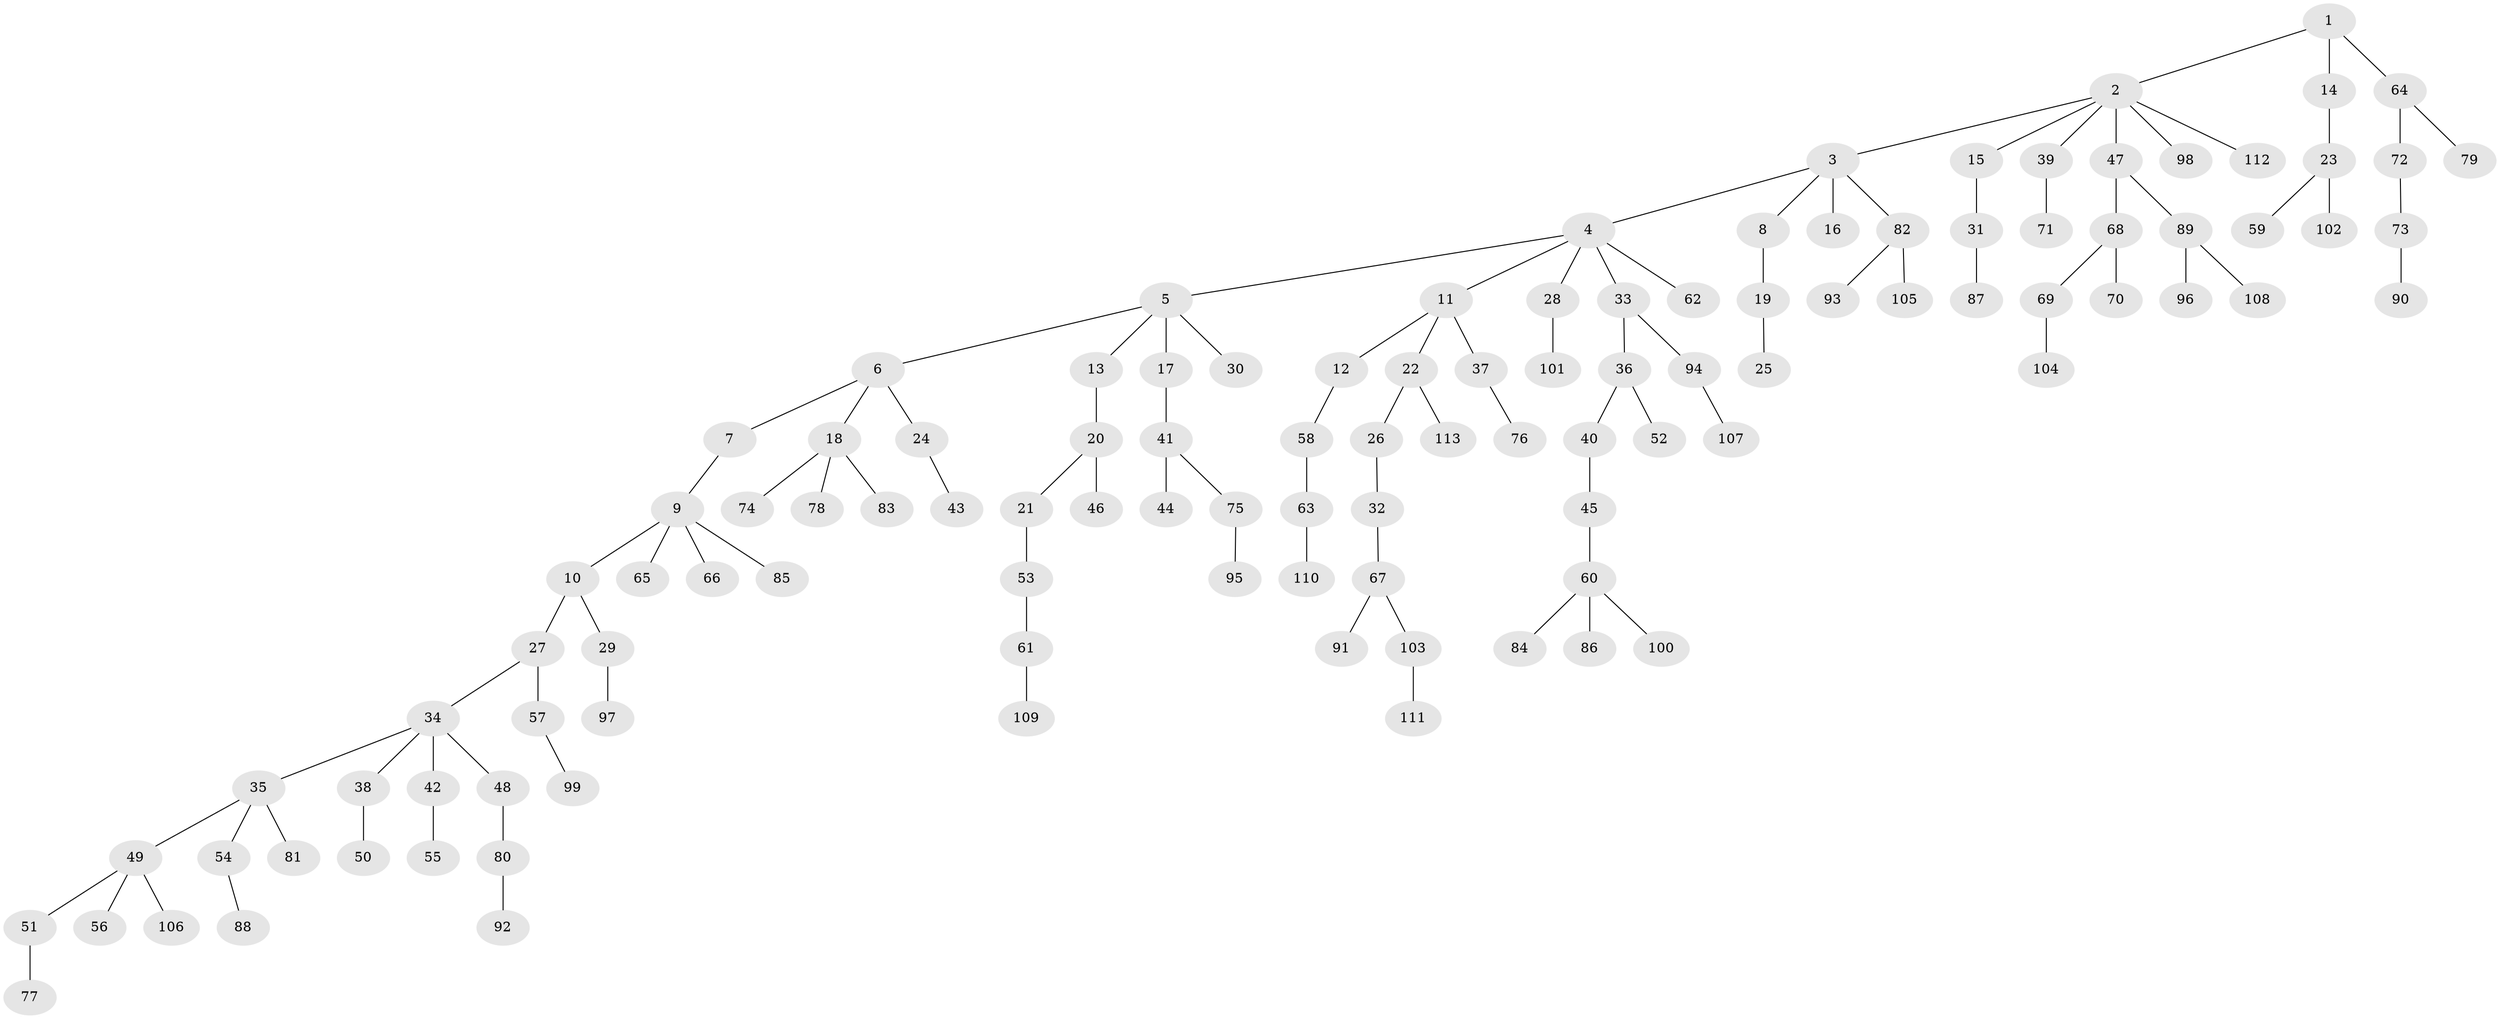 // Generated by graph-tools (version 1.1) at 2025/26/03/09/25 03:26:24]
// undirected, 113 vertices, 112 edges
graph export_dot {
graph [start="1"]
  node [color=gray90,style=filled];
  1;
  2;
  3;
  4;
  5;
  6;
  7;
  8;
  9;
  10;
  11;
  12;
  13;
  14;
  15;
  16;
  17;
  18;
  19;
  20;
  21;
  22;
  23;
  24;
  25;
  26;
  27;
  28;
  29;
  30;
  31;
  32;
  33;
  34;
  35;
  36;
  37;
  38;
  39;
  40;
  41;
  42;
  43;
  44;
  45;
  46;
  47;
  48;
  49;
  50;
  51;
  52;
  53;
  54;
  55;
  56;
  57;
  58;
  59;
  60;
  61;
  62;
  63;
  64;
  65;
  66;
  67;
  68;
  69;
  70;
  71;
  72;
  73;
  74;
  75;
  76;
  77;
  78;
  79;
  80;
  81;
  82;
  83;
  84;
  85;
  86;
  87;
  88;
  89;
  90;
  91;
  92;
  93;
  94;
  95;
  96;
  97;
  98;
  99;
  100;
  101;
  102;
  103;
  104;
  105;
  106;
  107;
  108;
  109;
  110;
  111;
  112;
  113;
  1 -- 2;
  1 -- 14;
  1 -- 64;
  2 -- 3;
  2 -- 15;
  2 -- 39;
  2 -- 47;
  2 -- 98;
  2 -- 112;
  3 -- 4;
  3 -- 8;
  3 -- 16;
  3 -- 82;
  4 -- 5;
  4 -- 11;
  4 -- 28;
  4 -- 33;
  4 -- 62;
  5 -- 6;
  5 -- 13;
  5 -- 17;
  5 -- 30;
  6 -- 7;
  6 -- 18;
  6 -- 24;
  7 -- 9;
  8 -- 19;
  9 -- 10;
  9 -- 65;
  9 -- 66;
  9 -- 85;
  10 -- 27;
  10 -- 29;
  11 -- 12;
  11 -- 22;
  11 -- 37;
  12 -- 58;
  13 -- 20;
  14 -- 23;
  15 -- 31;
  17 -- 41;
  18 -- 74;
  18 -- 78;
  18 -- 83;
  19 -- 25;
  20 -- 21;
  20 -- 46;
  21 -- 53;
  22 -- 26;
  22 -- 113;
  23 -- 59;
  23 -- 102;
  24 -- 43;
  26 -- 32;
  27 -- 34;
  27 -- 57;
  28 -- 101;
  29 -- 97;
  31 -- 87;
  32 -- 67;
  33 -- 36;
  33 -- 94;
  34 -- 35;
  34 -- 38;
  34 -- 42;
  34 -- 48;
  35 -- 49;
  35 -- 54;
  35 -- 81;
  36 -- 40;
  36 -- 52;
  37 -- 76;
  38 -- 50;
  39 -- 71;
  40 -- 45;
  41 -- 44;
  41 -- 75;
  42 -- 55;
  45 -- 60;
  47 -- 68;
  47 -- 89;
  48 -- 80;
  49 -- 51;
  49 -- 56;
  49 -- 106;
  51 -- 77;
  53 -- 61;
  54 -- 88;
  57 -- 99;
  58 -- 63;
  60 -- 84;
  60 -- 86;
  60 -- 100;
  61 -- 109;
  63 -- 110;
  64 -- 72;
  64 -- 79;
  67 -- 91;
  67 -- 103;
  68 -- 69;
  68 -- 70;
  69 -- 104;
  72 -- 73;
  73 -- 90;
  75 -- 95;
  80 -- 92;
  82 -- 93;
  82 -- 105;
  89 -- 96;
  89 -- 108;
  94 -- 107;
  103 -- 111;
}
